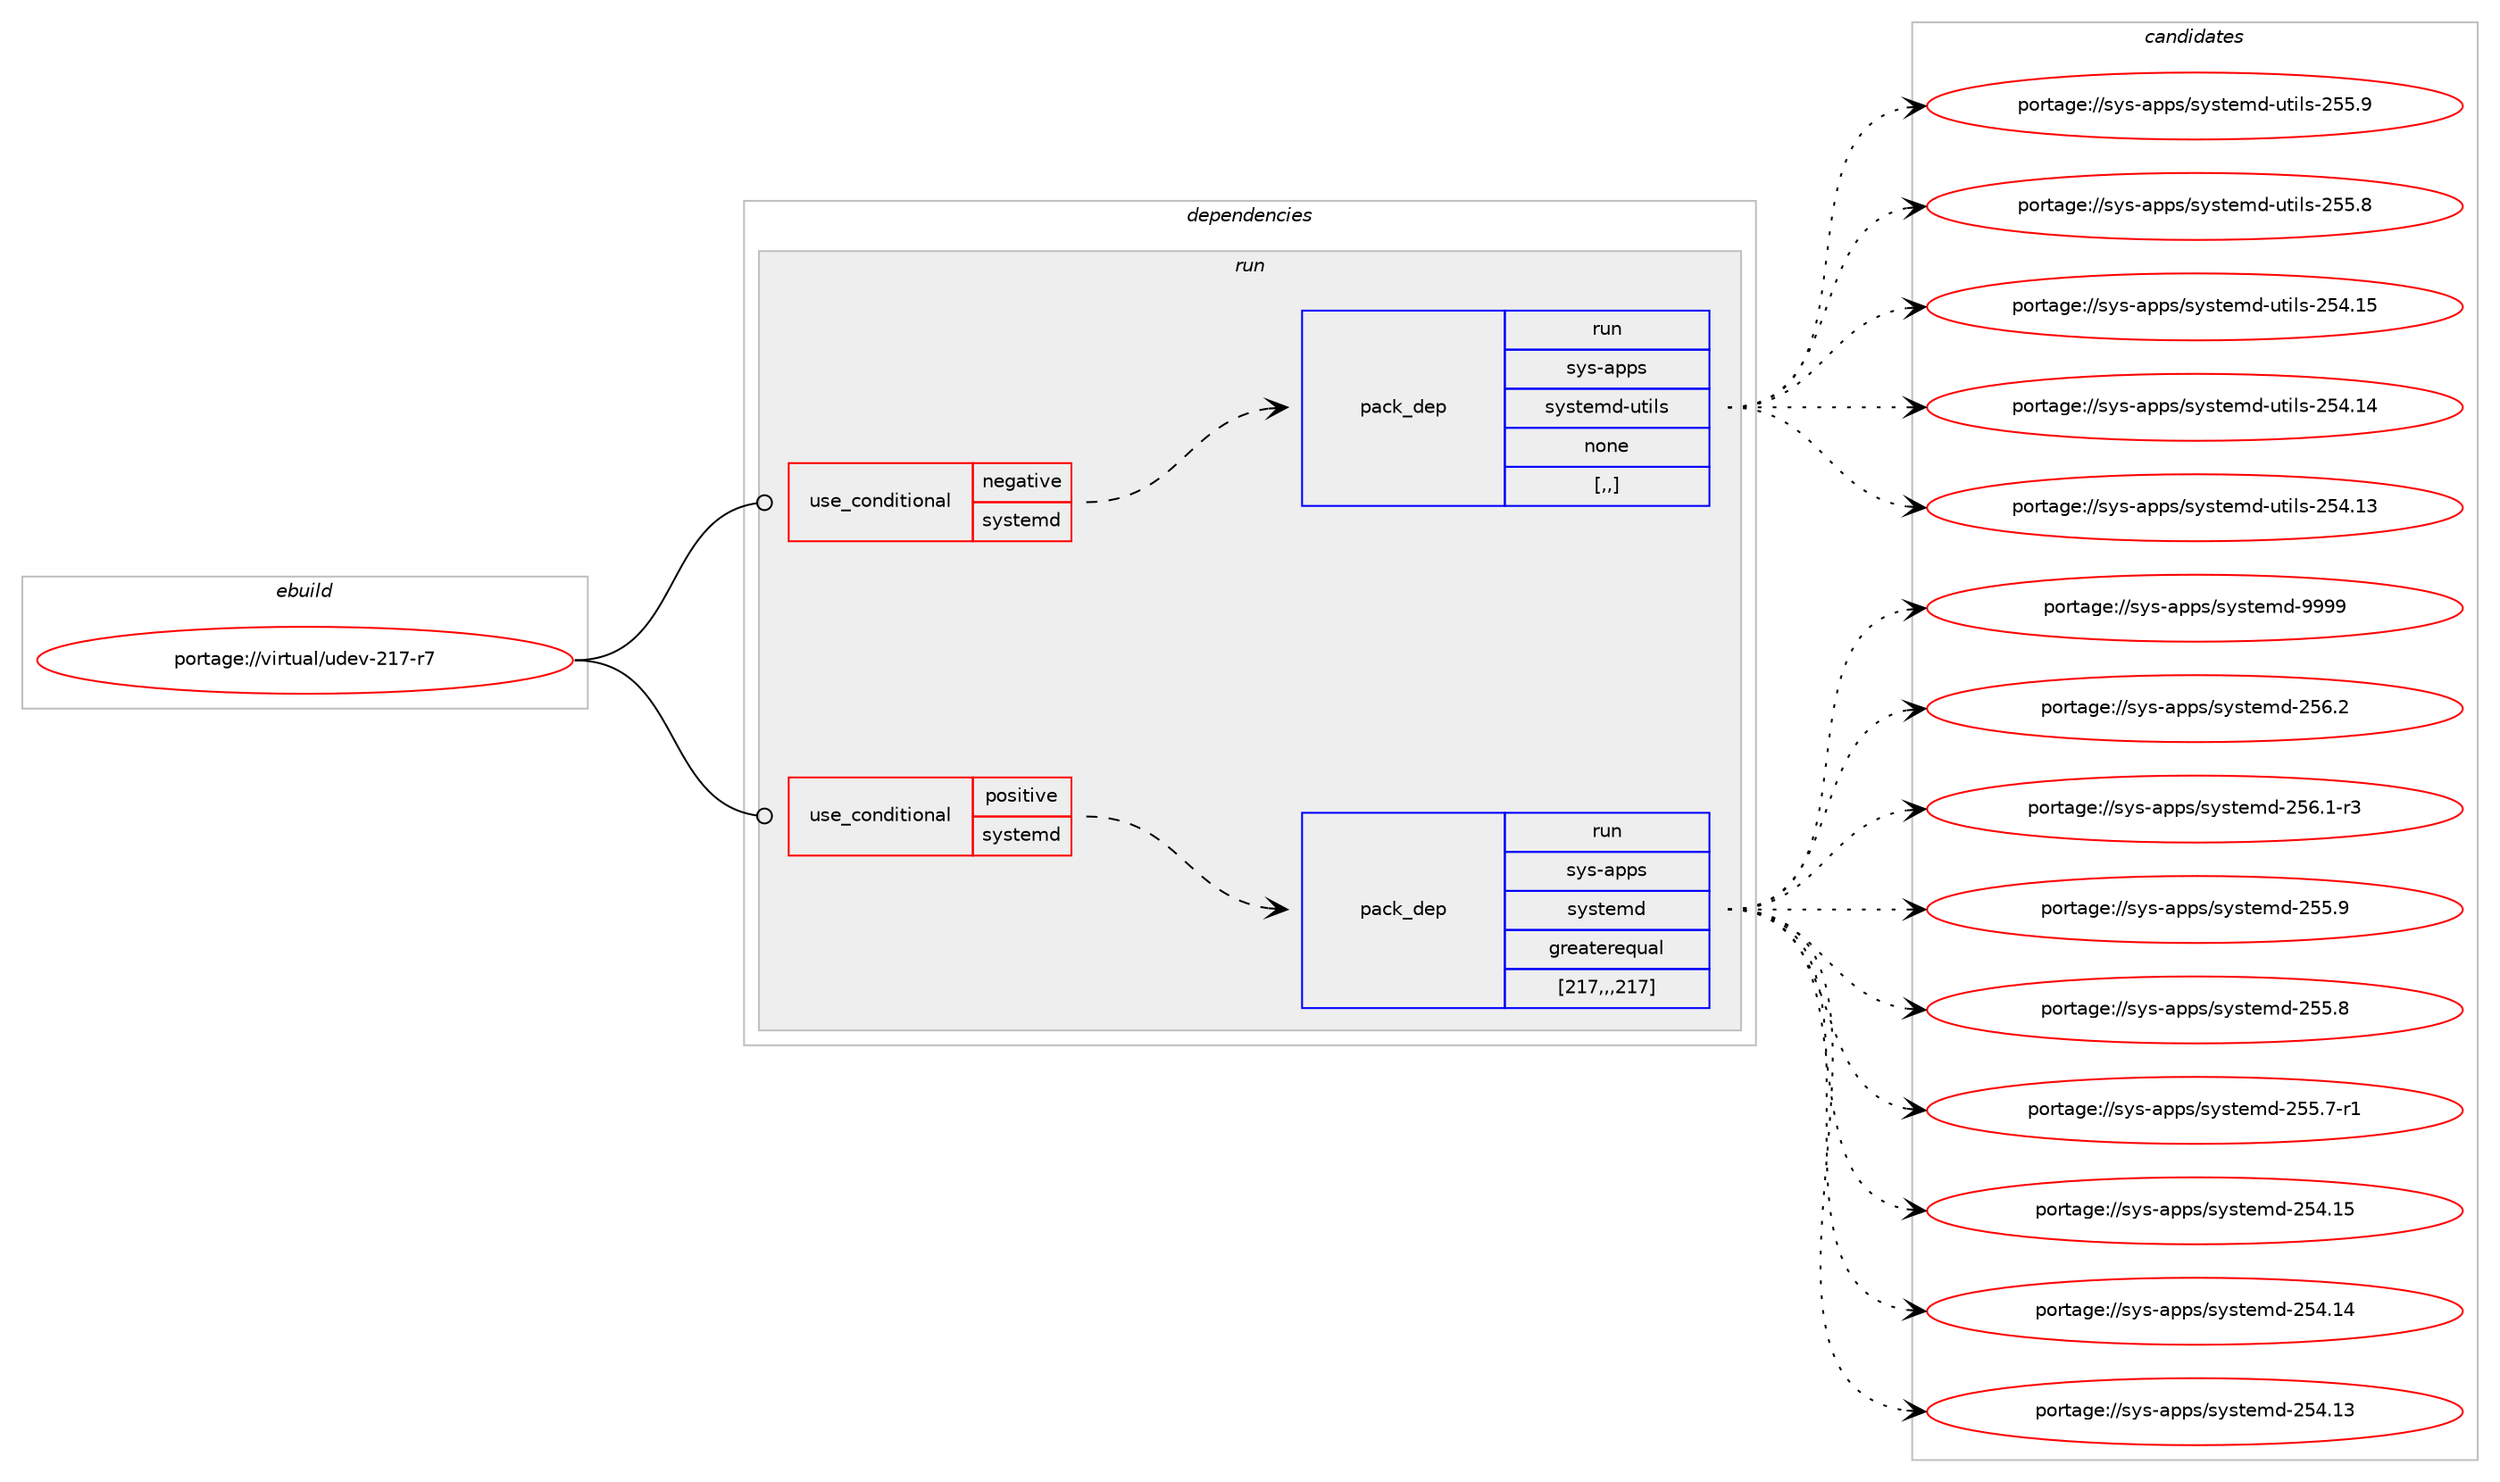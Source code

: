 digraph prolog {

# *************
# Graph options
# *************

newrank=true;
concentrate=true;
compound=true;
graph [rankdir=LR,fontname=Helvetica,fontsize=10,ranksep=1.5];#, ranksep=2.5, nodesep=0.2];
edge  [arrowhead=vee];
node  [fontname=Helvetica,fontsize=10];

# **********
# The ebuild
# **********

subgraph cluster_leftcol {
color=gray;
rank=same;
label=<<i>ebuild</i>>;
id [label="portage://virtual/udev-217-r7", color=red, width=4, href="../virtual/udev-217-r7.svg"];
}

# ****************
# The dependencies
# ****************

subgraph cluster_midcol {
color=gray;
label=<<i>dependencies</i>>;
subgraph cluster_compile {
fillcolor="#eeeeee";
style=filled;
label=<<i>compile</i>>;
}
subgraph cluster_compileandrun {
fillcolor="#eeeeee";
style=filled;
label=<<i>compile and run</i>>;
}
subgraph cluster_run {
fillcolor="#eeeeee";
style=filled;
label=<<i>run</i>>;
subgraph cond118289 {
dependency443202 [label=<<TABLE BORDER="0" CELLBORDER="1" CELLSPACING="0" CELLPADDING="4"><TR><TD ROWSPAN="3" CELLPADDING="10">use_conditional</TD></TR><TR><TD>negative</TD></TR><TR><TD>systemd</TD></TR></TABLE>>, shape=none, color=red];
subgraph pack321687 {
dependency443203 [label=<<TABLE BORDER="0" CELLBORDER="1" CELLSPACING="0" CELLPADDING="4" WIDTH="220"><TR><TD ROWSPAN="6" CELLPADDING="30">pack_dep</TD></TR><TR><TD WIDTH="110">run</TD></TR><TR><TD>sys-apps</TD></TR><TR><TD>systemd-utils</TD></TR><TR><TD>none</TD></TR><TR><TD>[,,]</TD></TR></TABLE>>, shape=none, color=blue];
}
dependency443202:e -> dependency443203:w [weight=20,style="dashed",arrowhead="vee"];
}
id:e -> dependency443202:w [weight=20,style="solid",arrowhead="odot"];
subgraph cond118290 {
dependency443204 [label=<<TABLE BORDER="0" CELLBORDER="1" CELLSPACING="0" CELLPADDING="4"><TR><TD ROWSPAN="3" CELLPADDING="10">use_conditional</TD></TR><TR><TD>positive</TD></TR><TR><TD>systemd</TD></TR></TABLE>>, shape=none, color=red];
subgraph pack321688 {
dependency443205 [label=<<TABLE BORDER="0" CELLBORDER="1" CELLSPACING="0" CELLPADDING="4" WIDTH="220"><TR><TD ROWSPAN="6" CELLPADDING="30">pack_dep</TD></TR><TR><TD WIDTH="110">run</TD></TR><TR><TD>sys-apps</TD></TR><TR><TD>systemd</TD></TR><TR><TD>greaterequal</TD></TR><TR><TD>[217,,,217]</TD></TR></TABLE>>, shape=none, color=blue];
}
dependency443204:e -> dependency443205:w [weight=20,style="dashed",arrowhead="vee"];
}
id:e -> dependency443204:w [weight=20,style="solid",arrowhead="odot"];
}
}

# **************
# The candidates
# **************

subgraph cluster_choices {
rank=same;
color=gray;
label=<<i>candidates</i>>;

subgraph choice321687 {
color=black;
nodesep=1;
choice11512111545971121121154711512111511610110910045117116105108115455053534657 [label="portage://sys-apps/systemd-utils-255.9", color=red, width=4,href="../sys-apps/systemd-utils-255.9.svg"];
choice11512111545971121121154711512111511610110910045117116105108115455053534656 [label="portage://sys-apps/systemd-utils-255.8", color=red, width=4,href="../sys-apps/systemd-utils-255.8.svg"];
choice1151211154597112112115471151211151161011091004511711610510811545505352464953 [label="portage://sys-apps/systemd-utils-254.15", color=red, width=4,href="../sys-apps/systemd-utils-254.15.svg"];
choice1151211154597112112115471151211151161011091004511711610510811545505352464952 [label="portage://sys-apps/systemd-utils-254.14", color=red, width=4,href="../sys-apps/systemd-utils-254.14.svg"];
choice1151211154597112112115471151211151161011091004511711610510811545505352464951 [label="portage://sys-apps/systemd-utils-254.13", color=red, width=4,href="../sys-apps/systemd-utils-254.13.svg"];
dependency443203:e -> choice11512111545971121121154711512111511610110910045117116105108115455053534657:w [style=dotted,weight="100"];
dependency443203:e -> choice11512111545971121121154711512111511610110910045117116105108115455053534656:w [style=dotted,weight="100"];
dependency443203:e -> choice1151211154597112112115471151211151161011091004511711610510811545505352464953:w [style=dotted,weight="100"];
dependency443203:e -> choice1151211154597112112115471151211151161011091004511711610510811545505352464952:w [style=dotted,weight="100"];
dependency443203:e -> choice1151211154597112112115471151211151161011091004511711610510811545505352464951:w [style=dotted,weight="100"];
}
subgraph choice321688 {
color=black;
nodesep=1;
choice1151211154597112112115471151211151161011091004557575757 [label="portage://sys-apps/systemd-9999", color=red, width=4,href="../sys-apps/systemd-9999.svg"];
choice115121115459711211211547115121115116101109100455053544650 [label="portage://sys-apps/systemd-256.2", color=red, width=4,href="../sys-apps/systemd-256.2.svg"];
choice1151211154597112112115471151211151161011091004550535446494511451 [label="portage://sys-apps/systemd-256.1-r3", color=red, width=4,href="../sys-apps/systemd-256.1-r3.svg"];
choice115121115459711211211547115121115116101109100455053534657 [label="portage://sys-apps/systemd-255.9", color=red, width=4,href="../sys-apps/systemd-255.9.svg"];
choice115121115459711211211547115121115116101109100455053534656 [label="portage://sys-apps/systemd-255.8", color=red, width=4,href="../sys-apps/systemd-255.8.svg"];
choice1151211154597112112115471151211151161011091004550535346554511449 [label="portage://sys-apps/systemd-255.7-r1", color=red, width=4,href="../sys-apps/systemd-255.7-r1.svg"];
choice11512111545971121121154711512111511610110910045505352464953 [label="portage://sys-apps/systemd-254.15", color=red, width=4,href="../sys-apps/systemd-254.15.svg"];
choice11512111545971121121154711512111511610110910045505352464952 [label="portage://sys-apps/systemd-254.14", color=red, width=4,href="../sys-apps/systemd-254.14.svg"];
choice11512111545971121121154711512111511610110910045505352464951 [label="portage://sys-apps/systemd-254.13", color=red, width=4,href="../sys-apps/systemd-254.13.svg"];
dependency443205:e -> choice1151211154597112112115471151211151161011091004557575757:w [style=dotted,weight="100"];
dependency443205:e -> choice115121115459711211211547115121115116101109100455053544650:w [style=dotted,weight="100"];
dependency443205:e -> choice1151211154597112112115471151211151161011091004550535446494511451:w [style=dotted,weight="100"];
dependency443205:e -> choice115121115459711211211547115121115116101109100455053534657:w [style=dotted,weight="100"];
dependency443205:e -> choice115121115459711211211547115121115116101109100455053534656:w [style=dotted,weight="100"];
dependency443205:e -> choice1151211154597112112115471151211151161011091004550535346554511449:w [style=dotted,weight="100"];
dependency443205:e -> choice11512111545971121121154711512111511610110910045505352464953:w [style=dotted,weight="100"];
dependency443205:e -> choice11512111545971121121154711512111511610110910045505352464952:w [style=dotted,weight="100"];
dependency443205:e -> choice11512111545971121121154711512111511610110910045505352464951:w [style=dotted,weight="100"];
}
}

}
